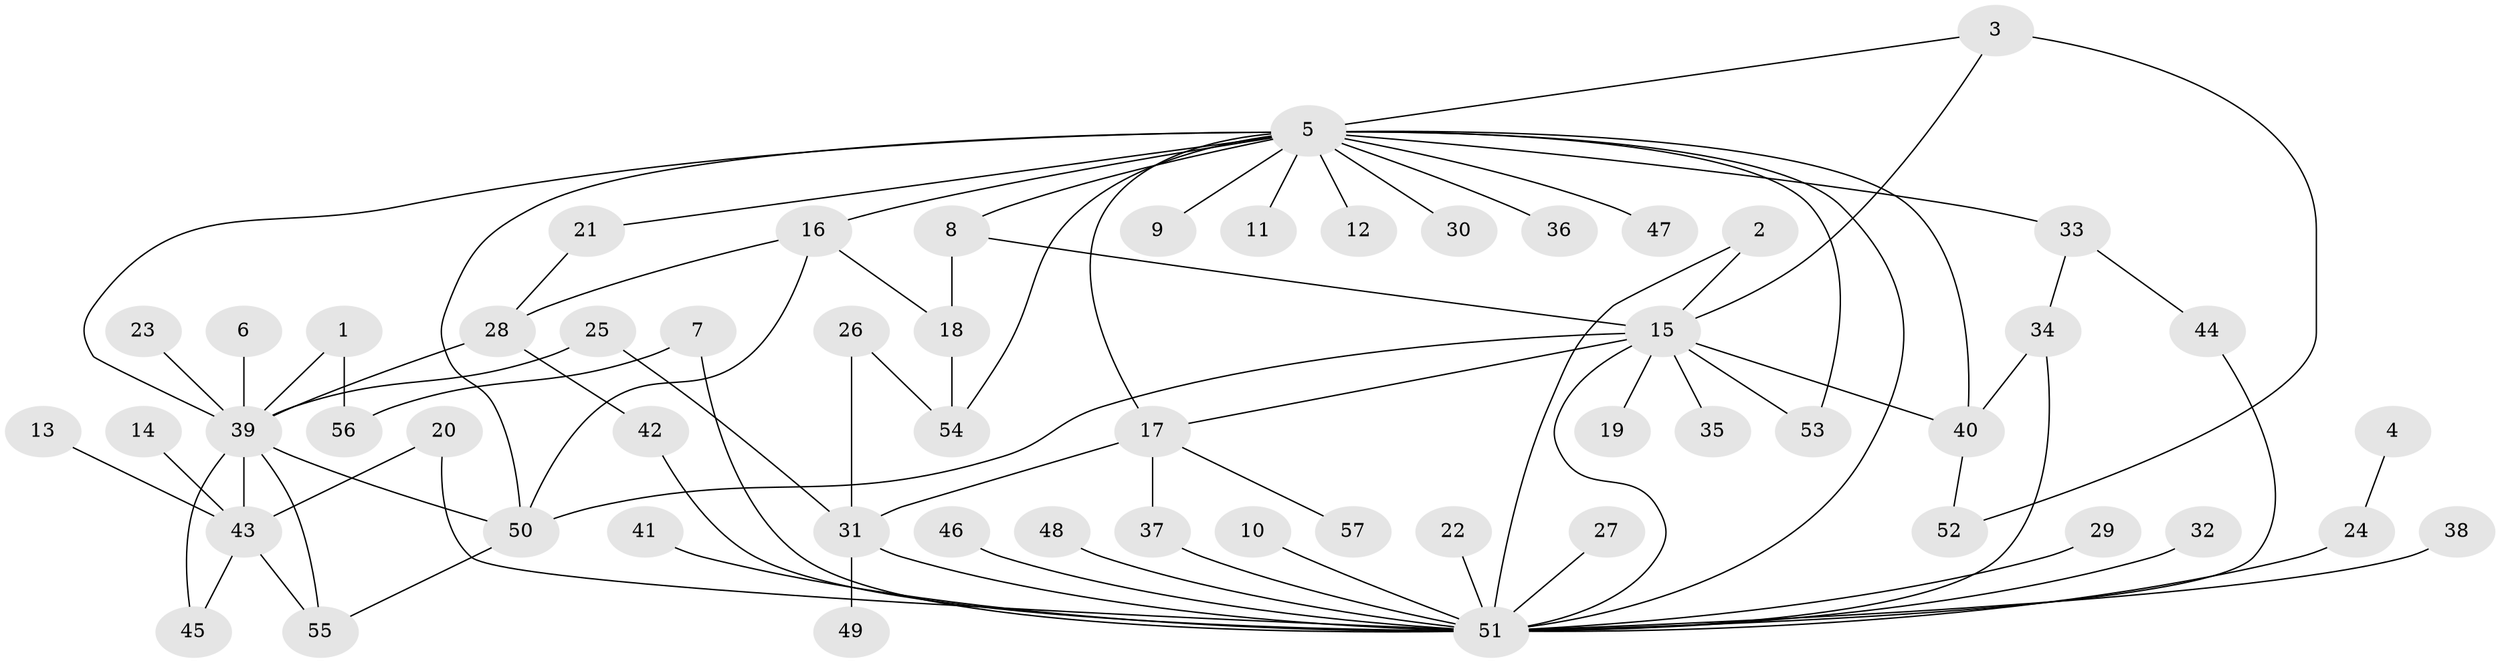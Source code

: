 // original degree distribution, {14: 0.008771929824561403, 20: 0.008771929824561403, 3: 0.11403508771929824, 23: 0.008771929824561403, 2: 0.2719298245614035, 1: 0.4649122807017544, 5: 0.043859649122807015, 4: 0.043859649122807015, 12: 0.008771929824561403, 6: 0.008771929824561403, 7: 0.017543859649122806}
// Generated by graph-tools (version 1.1) at 2025/01/03/09/25 03:01:52]
// undirected, 57 vertices, 83 edges
graph export_dot {
graph [start="1"]
  node [color=gray90,style=filled];
  1;
  2;
  3;
  4;
  5;
  6;
  7;
  8;
  9;
  10;
  11;
  12;
  13;
  14;
  15;
  16;
  17;
  18;
  19;
  20;
  21;
  22;
  23;
  24;
  25;
  26;
  27;
  28;
  29;
  30;
  31;
  32;
  33;
  34;
  35;
  36;
  37;
  38;
  39;
  40;
  41;
  42;
  43;
  44;
  45;
  46;
  47;
  48;
  49;
  50;
  51;
  52;
  53;
  54;
  55;
  56;
  57;
  1 -- 39 [weight=1.0];
  1 -- 56 [weight=1.0];
  2 -- 15 [weight=1.0];
  2 -- 51 [weight=1.0];
  3 -- 5 [weight=1.0];
  3 -- 15 [weight=1.0];
  3 -- 52 [weight=1.0];
  4 -- 24 [weight=1.0];
  5 -- 8 [weight=1.0];
  5 -- 9 [weight=1.0];
  5 -- 11 [weight=1.0];
  5 -- 12 [weight=1.0];
  5 -- 16 [weight=1.0];
  5 -- 17 [weight=1.0];
  5 -- 21 [weight=1.0];
  5 -- 30 [weight=1.0];
  5 -- 33 [weight=1.0];
  5 -- 36 [weight=1.0];
  5 -- 39 [weight=1.0];
  5 -- 40 [weight=1.0];
  5 -- 47 [weight=1.0];
  5 -- 50 [weight=1.0];
  5 -- 51 [weight=1.0];
  5 -- 53 [weight=1.0];
  5 -- 54 [weight=1.0];
  6 -- 39 [weight=1.0];
  7 -- 51 [weight=1.0];
  7 -- 56 [weight=1.0];
  8 -- 15 [weight=1.0];
  8 -- 18 [weight=1.0];
  10 -- 51 [weight=1.0];
  13 -- 43 [weight=1.0];
  14 -- 43 [weight=1.0];
  15 -- 17 [weight=1.0];
  15 -- 19 [weight=1.0];
  15 -- 35 [weight=1.0];
  15 -- 40 [weight=1.0];
  15 -- 50 [weight=1.0];
  15 -- 51 [weight=1.0];
  15 -- 53 [weight=1.0];
  16 -- 18 [weight=1.0];
  16 -- 28 [weight=1.0];
  16 -- 50 [weight=1.0];
  17 -- 31 [weight=1.0];
  17 -- 37 [weight=1.0];
  17 -- 57 [weight=1.0];
  18 -- 54 [weight=1.0];
  20 -- 43 [weight=1.0];
  20 -- 51 [weight=1.0];
  21 -- 28 [weight=1.0];
  22 -- 51 [weight=1.0];
  23 -- 39 [weight=1.0];
  24 -- 51 [weight=1.0];
  25 -- 31 [weight=1.0];
  25 -- 39 [weight=1.0];
  26 -- 31 [weight=1.0];
  26 -- 54 [weight=1.0];
  27 -- 51 [weight=1.0];
  28 -- 39 [weight=2.0];
  28 -- 42 [weight=1.0];
  29 -- 51 [weight=1.0];
  31 -- 49 [weight=1.0];
  31 -- 51 [weight=1.0];
  32 -- 51 [weight=1.0];
  33 -- 34 [weight=1.0];
  33 -- 44 [weight=1.0];
  34 -- 40 [weight=1.0];
  34 -- 51 [weight=1.0];
  37 -- 51 [weight=1.0];
  38 -- 51 [weight=1.0];
  39 -- 43 [weight=1.0];
  39 -- 45 [weight=1.0];
  39 -- 50 [weight=2.0];
  39 -- 55 [weight=1.0];
  40 -- 52 [weight=1.0];
  41 -- 51 [weight=1.0];
  42 -- 51 [weight=1.0];
  43 -- 45 [weight=1.0];
  43 -- 55 [weight=1.0];
  44 -- 51 [weight=1.0];
  46 -- 51 [weight=1.0];
  48 -- 51 [weight=1.0];
  50 -- 55 [weight=1.0];
}
